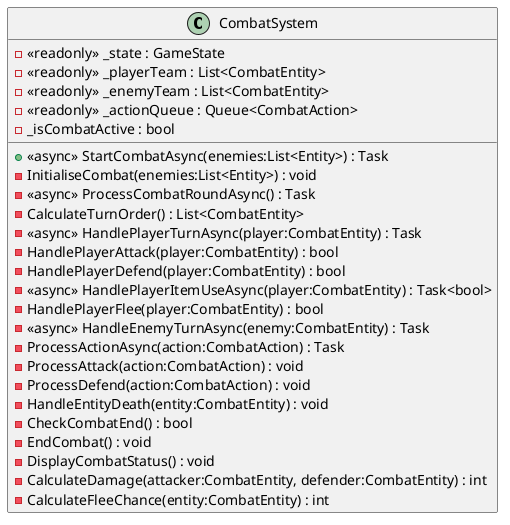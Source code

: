 @startuml
class CombatSystem {
    - <<readonly>> _state : GameState
    - <<readonly>> _playerTeam : List<CombatEntity>
    - <<readonly>> _enemyTeam : List<CombatEntity>
    - <<readonly>> _actionQueue : Queue<CombatAction>
    - _isCombatActive : bool
    + <<async>> StartCombatAsync(enemies:List<Entity>) : Task
    - InitialiseCombat(enemies:List<Entity>) : void
    - <<async>> ProcessCombatRoundAsync() : Task
    - CalculateTurnOrder() : List<CombatEntity>
    - <<async>> HandlePlayerTurnAsync(player:CombatEntity) : Task
    - HandlePlayerAttack(player:CombatEntity) : bool
    - HandlePlayerDefend(player:CombatEntity) : bool
    - <<async>> HandlePlayerItemUseAsync(player:CombatEntity) : Task<bool>
    - HandlePlayerFlee(player:CombatEntity) : bool
    - <<async>> HandleEnemyTurnAsync(enemy:CombatEntity) : Task
    - ProcessActionAsync(action:CombatAction) : Task
    - ProcessAttack(action:CombatAction) : void
    - ProcessDefend(action:CombatAction) : void
    - HandleEntityDeath(entity:CombatEntity) : void
    - CheckCombatEnd() : bool
    - EndCombat() : void
    - DisplayCombatStatus() : void
    - CalculateDamage(attacker:CombatEntity, defender:CombatEntity) : int
    - CalculateFleeChance(entity:CombatEntity) : int
}
@enduml
